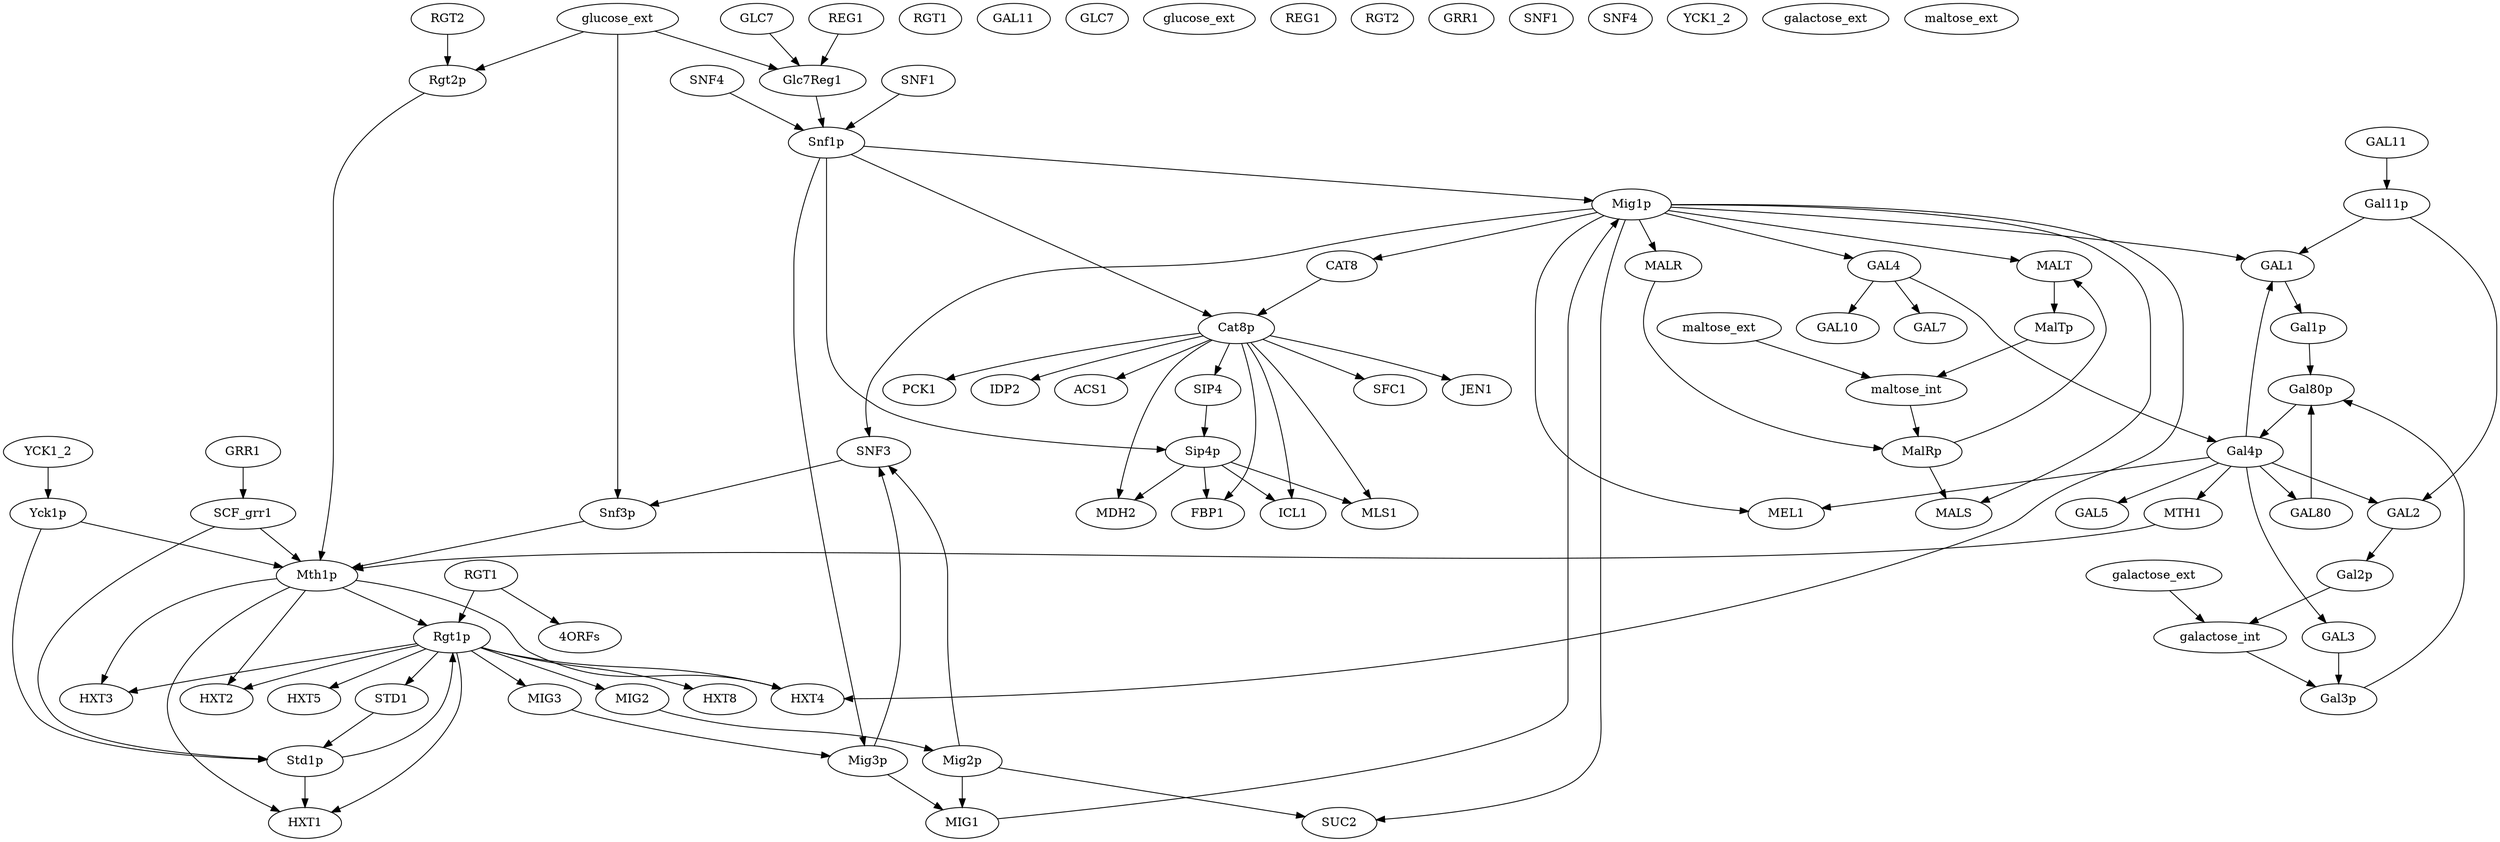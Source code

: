 strict digraph  {
" MDH2 " [equation="  ( Sip4p )  || ( Cat8p ) "];
" Rgt2p " [equation="  ( RGT2 )  || ( glucose_ext ) "];
" Glc7Reg1 " [equation="  ( GLC7 )  || ( glucose_ext )  || ( REG1 ) "];
" GAL10 " [equation="  ( GAL4 ) "];
" SNF3 " [equation="  ! (  ( Mig1p )  || ( Mig3p )  || ( Mig2p )  ) "];
" MalTp " [equation="  ( MALT ) "];
" Gal4p " [equation="  (  ( GAL4  ) && ! ( Gal80p  )  ) "];
" Mig1p " [equation="  (  ( MIG1  ) && ! ( Snf1p  )  ) "];
" MalRp " [equation="  ( maltose_int )  || ( MALR ) "];
" FBP1 " [equation="  ( Cat8p )  || ( Sip4p ) "];
" MIG3 " [equation="  ! (  ( Rgt1p )  ) "];
" Gal11p " [equation="  ( GAL11 ) "];
" Std1p " [equation="  (  (  ( STD1  ) && ! ( SCF_grr1  )  ) && ! ( Yck1p  )  ) "];
" HXT3 " [equation="  ! (  ( Rgt1p )  || ( Mth1p )  ) "];
" HXT4 " [equation="  ( Mig1p && (  (  ( Rgt1p || Mth1p )  )  ) ) "];
" SIP4 " [equation="  ( Cat8p ) "];
" HXT1 " [equation="  ! (  ( Std1p )  || ( Rgt1p )  || ( Mth1p )  ) "];
" SFC1 " [equation="  ( Cat8p ) "];
" Cat8p " [equation="  ( Snf1p )  || ( CAT8 ) "];
" Mig3p " [equation="  (  ( MIG3  ) && ! ( Snf1p  )  ) "];
" MALS " [equation="  (  ( MalRp  ) && ! ( Mig1p  )  ) "];
" MALT " [equation="  (  ( MalRp  ) && ! ( Mig1p  )  ) "];
" HXT8 " [equation="  ! (  ( Rgt1p )  ) "];
" Gal3p " [equation="  ( GAL3 )  || ( galactose_int ) "];
" MIG1 " [equation="  ! (  ( Mig3p )  || ( Mig2p )  ) "];
" GAL80 " [equation="  ( Gal4p ) "];
" Mig2p " [equation="  ( MIG2 ) "];
" maltose_int " [equation="  ( MalTp )  || ( maltose_ext ) "];
" Snf3p " [equation="  ( SNF3 )  || ( glucose_ext ) "];
" GAL1 " [equation="  (  ( Gal4p  ) && ! ( Mig1p  )  )  || ( Gal11p ) "];
" JEN1 " [equation="  ( Cat8p ) "];
" MTH1 " [equation="  ( Gal4p ) "];
" SCF_grr1 " [equation="  ( GRR1 ) "];
" MALR " [equation="  ! (  ( Mig1p )  ) "];
" Gal1p " [equation="  ( GAL1 ) "];
" GAL7 " [equation="  ( GAL4 ) "];
" Snf1p " [equation="  (  ( SNF1  ) && ! ( Glc7Reg1  )  )  || (  ( SNF4  ) && ! ( Glc7Reg1  )  ) "];
" MEL1 " [equation="  (  ( Gal4p  ) && ! ( Mig1p  )  ) "];
" Mth1p " [equation="  (  (  (  ( MTH1  ) && ! ( Snf3p && (  (  ( Rgt2p )  )  )  )  ) && ! ( Yck1p  )  ) && ! ( SCF_grr1  )  ) "];
" Sip4p " [equation="  ( SIP4 )  || ( Snf1p ) "];
" PCK1 " [equation="  ( Cat8p ) "];
" IDP2 " [equation="  ( Cat8p ) "];
" Rgt1p " [equation="  ( RGT1 && (  (  ( Mth1p || Std1p )  )  ) ) "];
" GAL5 " [equation="  ( Gal4p ) "];
" SUC2 " [equation="  ! (  ( Mig1p )  || ( Mig2p )  ) "];
" HXT2 " [equation="  ! (  ( Rgt1p )  || ( Mth1p )  ) "];
" Gal80p " [equation="  (  (  ( GAL80  ) && ! ( Gal1p  )  ) && ! ( Gal3p  )  ) "];
" galactose_int " [equation="  ( Gal2p )  || ( galactose_ext ) "];
" ACS1 " [equation="  ( Cat8p ) "];
" GAL3 " [equation="  ( Gal4p ) "];
" HXT5 " [equation="  ! (  ( Rgt1p )  ) "];
" ICL1 " [equation="  ( Sip4p )  || ( Cat8p ) "];
" CAT8 " [equation="  ! (  ( Mig1p )  ) "];
" GAL4 " [equation="  ! (  ( Mig1p )  ) "];
" Yck1p " [equation="  ( YCK1_2 ) "];
" Gal2p " [equation="  ( GAL2 ) "];
" MIG2 " [equation="  ! (  ( Rgt1p )  ) "];
" 4ORFs " [equation="  ! (  ( RGT1 )  ) "];
" STD1 " [equation="  ! (  ( Rgt1p )  ) "];
" GAL2 " [equation="  ( Gal11p )  || ( Gal4p ) "];
" MLS1 " [equation="  ( Sip4p )  || ( Cat8p ) "];
RGT1;
GAL11;
GLC7;
glucose_ext;
REG1;
RGT2;
GRR1;
SNF1;
SNF4;
YCK1_2;
galactose_ext;
maltose_ext;
" RGT2 ";
" glucose_ext ";
" GLC7 ";
" REG1 ";
" GAL11 ";
" maltose_ext ";
" GRR1 ";
" SNF1 ";
" SNF4 ";
" RGT1 ";
" galactose_ext ";
" YCK1_2 ";
" Rgt2p " -> " Mth1p ";
" Glc7Reg1 " -> " Snf1p ";
" SNF3 " -> " Snf3p ";
" MalTp " -> " maltose_int ";
" Gal4p " -> " GAL80 ";
" Gal4p " -> " GAL1 ";
" Gal4p " -> " MTH1 ";
" Gal4p " -> " MEL1 ";
" Gal4p " -> " GAL5 ";
" Gal4p " -> " GAL3 ";
" Gal4p " -> " GAL2 ";
" Mig1p " -> " SNF3 ";
" Mig1p " -> " HXT4 ";
" Mig1p " -> " MALS ";
" Mig1p " -> " MALT ";
" Mig1p " -> " GAL1 ";
" Mig1p " -> " MALR ";
" Mig1p " -> " MEL1 ";
" Mig1p " -> " SUC2 ";
" Mig1p " -> " CAT8 ";
" Mig1p " -> " GAL4 ";
" MalRp " -> " MALS ";
" MalRp " -> " MALT ";
" MIG3 " -> " Mig3p ";
" Gal11p " -> " GAL1 ";
" Gal11p " -> " GAL2 ";
" Std1p " -> " HXT1 ";
" Std1p " -> " Rgt1p ";
" SIP4 " -> " Sip4p ";
" Cat8p " -> " MDH2 ";
" Cat8p " -> " FBP1 ";
" Cat8p " -> " SIP4 ";
" Cat8p " -> " SFC1 ";
" Cat8p " -> " JEN1 ";
" Cat8p " -> " PCK1 ";
" Cat8p " -> " IDP2 ";
" Cat8p " -> " ACS1 ";
" Cat8p " -> " ICL1 ";
" Cat8p " -> " MLS1 ";
" Mig3p " -> " SNF3 ";
" Mig3p " -> " MIG1 ";
" MALT " -> " MalTp ";
" Gal3p " -> " Gal80p ";
" MIG1 " -> " Mig1p ";
" GAL80 " -> " Gal80p ";
" Mig2p " -> " SNF3 ";
" Mig2p " -> " MIG1 ";
" Mig2p " -> " SUC2 ";
" maltose_int " -> " MalRp ";
" Snf3p " -> " Mth1p ";
" GAL1 " -> " Gal1p ";
" MTH1 " -> " Mth1p ";
" SCF_grr1 " -> " Std1p ";
" SCF_grr1 " -> " Mth1p ";
" MALR " -> " MalRp ";
" Gal1p " -> " Gal80p ";
" Snf1p " -> " Mig1p ";
" Snf1p " -> " Cat8p ";
" Snf1p " -> " Mig3p ";
" Snf1p " -> " Sip4p ";
" Mth1p " -> " HXT3 ";
" Mth1p " -> " HXT4 ";
" Mth1p " -> " HXT1 ";
" Mth1p " -> " Rgt1p ";
" Mth1p " -> " HXT2 ";
" Sip4p " -> " MDH2 ";
" Sip4p " -> " FBP1 ";
" Sip4p " -> " ICL1 ";
" Sip4p " -> " MLS1 ";
" Rgt1p " -> " MIG3 ";
" Rgt1p " -> " HXT3 ";
" Rgt1p " -> " HXT4 ";
" Rgt1p " -> " HXT1 ";
" Rgt1p " -> " HXT8 ";
" Rgt1p " -> " HXT2 ";
" Rgt1p " -> " HXT5 ";
" Rgt1p " -> " MIG2 ";
" Rgt1p " -> " STD1 ";
" Gal80p " -> " Gal4p ";
" galactose_int " -> " Gal3p ";
" GAL3 " -> " Gal3p ";
" CAT8 " -> " Cat8p ";
" GAL4 " -> " GAL10 ";
" GAL4 " -> " Gal4p ";
" GAL4 " -> " GAL7 ";
" Yck1p " -> " Std1p ";
" Yck1p " -> " Mth1p ";
" Gal2p " -> " galactose_int ";
" MIG2 " -> " Mig2p ";
" STD1 " -> " Std1p ";
" GAL2 " -> " Gal2p ";
" RGT2 " -> " Rgt2p ";
" glucose_ext " -> " Rgt2p ";
" glucose_ext " -> " Glc7Reg1 ";
" glucose_ext " -> " Snf3p ";
" GLC7 " -> " Glc7Reg1 ";
" REG1 " -> " Glc7Reg1 ";
" GAL11 " -> " Gal11p ";
" maltose_ext " -> " maltose_int ";
" GRR1 " -> " SCF_grr1 ";
" SNF1 " -> " Snf1p ";
" SNF4 " -> " Snf1p ";
" RGT1 " -> " Rgt1p ";
" RGT1 " -> " 4ORFs ";
" galactose_ext " -> " galactose_int ";
" YCK1_2 " -> " Yck1p ";
}
